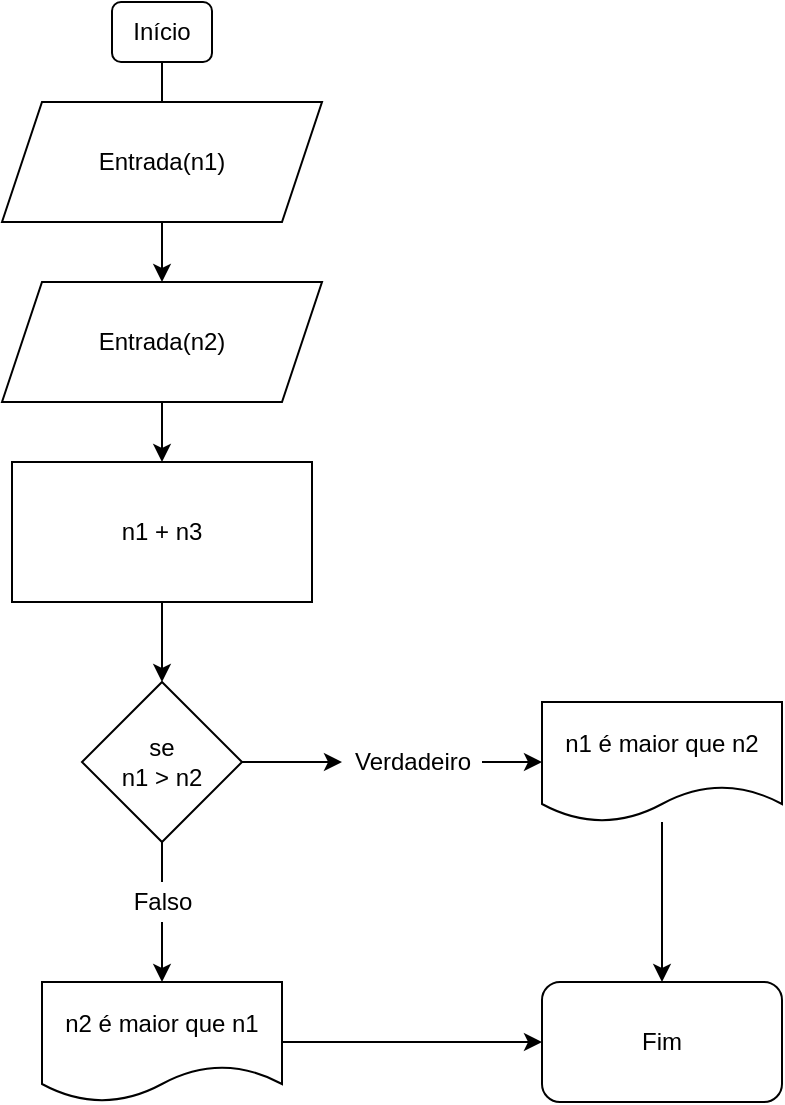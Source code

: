 <mxfile version="17.1.3" type="github">
  <diagram id="C5RBs43oDa-KdzZeNtuy" name="Page-1">
    <mxGraphModel dx="1021" dy="567" grid="1" gridSize="10" guides="1" tooltips="1" connect="1" arrows="1" fold="1" page="1" pageScale="1" pageWidth="827" pageHeight="1169" math="0" shadow="0">
      <root>
        <mxCell id="WIyWlLk6GJQsqaUBKTNV-0" />
        <mxCell id="WIyWlLk6GJQsqaUBKTNV-1" parent="WIyWlLk6GJQsqaUBKTNV-0" />
        <mxCell id="kwp5cQmBncjfe89Hnnms-8" value="" style="edgeStyle=orthogonalEdgeStyle;rounded=0;orthogonalLoop=1;jettySize=auto;html=1;startArrow=none;" parent="WIyWlLk6GJQsqaUBKTNV-1" source="kwp5cQmBncjfe89Hnnms-3" target="kwp5cQmBncjfe89Hnnms-7" edge="1">
          <mxGeometry relative="1" as="geometry" />
        </mxCell>
        <mxCell id="kwp5cQmBncjfe89Hnnms-0" value="Início" style="rounded=1;whiteSpace=wrap;html=1;" parent="WIyWlLk6GJQsqaUBKTNV-1" vertex="1">
          <mxGeometry x="365" y="40" width="50" height="30" as="geometry" />
        </mxCell>
        <mxCell id="QzkUYSt6bilC9rGFEcQx-15" value="" style="edgeStyle=orthogonalEdgeStyle;rounded=0;orthogonalLoop=1;jettySize=auto;html=1;" edge="1" parent="WIyWlLk6GJQsqaUBKTNV-1" source="kwp5cQmBncjfe89Hnnms-5" target="QzkUYSt6bilC9rGFEcQx-2">
          <mxGeometry relative="1" as="geometry" />
        </mxCell>
        <mxCell id="kwp5cQmBncjfe89Hnnms-5" value="n1 + n3" style="rounded=0;whiteSpace=wrap;html=1;" parent="WIyWlLk6GJQsqaUBKTNV-1" vertex="1">
          <mxGeometry x="315" y="270" width="150" height="70" as="geometry" />
        </mxCell>
        <mxCell id="kwp5cQmBncjfe89Hnnms-9" value="" style="edgeStyle=orthogonalEdgeStyle;rounded=0;orthogonalLoop=1;jettySize=auto;html=1;" parent="WIyWlLk6GJQsqaUBKTNV-1" source="kwp5cQmBncjfe89Hnnms-7" target="kwp5cQmBncjfe89Hnnms-5" edge="1">
          <mxGeometry relative="1" as="geometry" />
        </mxCell>
        <mxCell id="kwp5cQmBncjfe89Hnnms-7" value="Entrada(n2)" style="shape=parallelogram;perimeter=parallelogramPerimeter;whiteSpace=wrap;html=1;fixedSize=1;" parent="WIyWlLk6GJQsqaUBKTNV-1" vertex="1">
          <mxGeometry x="310" y="180" width="160" height="60" as="geometry" />
        </mxCell>
        <mxCell id="kwp5cQmBncjfe89Hnnms-3" value="Entrada(n1)" style="shape=parallelogram;perimeter=parallelogramPerimeter;whiteSpace=wrap;html=1;fixedSize=1;" parent="WIyWlLk6GJQsqaUBKTNV-1" vertex="1">
          <mxGeometry x="310" y="90" width="160" height="60" as="geometry" />
        </mxCell>
        <mxCell id="QzkUYSt6bilC9rGFEcQx-0" value="" style="edgeStyle=orthogonalEdgeStyle;rounded=0;orthogonalLoop=1;jettySize=auto;html=1;endArrow=none;" edge="1" parent="WIyWlLk6GJQsqaUBKTNV-1" source="kwp5cQmBncjfe89Hnnms-0" target="kwp5cQmBncjfe89Hnnms-3">
          <mxGeometry relative="1" as="geometry">
            <mxPoint x="475" y="70" as="sourcePoint" />
            <mxPoint x="462.5" y="170" as="targetPoint" />
          </mxGeometry>
        </mxCell>
        <mxCell id="QzkUYSt6bilC9rGFEcQx-6" style="edgeStyle=orthogonalEdgeStyle;rounded=0;orthogonalLoop=1;jettySize=auto;html=1;entryX=0.5;entryY=0;entryDx=0;entryDy=0;startArrow=none;" edge="1" parent="WIyWlLk6GJQsqaUBKTNV-1" source="QzkUYSt6bilC9rGFEcQx-7" target="QzkUYSt6bilC9rGFEcQx-14">
          <mxGeometry relative="1" as="geometry">
            <mxPoint x="475" y="540" as="targetPoint" />
            <Array as="points">
              <mxPoint x="390" y="520" />
            </Array>
          </mxGeometry>
        </mxCell>
        <mxCell id="QzkUYSt6bilC9rGFEcQx-19" value="" style="edgeStyle=orthogonalEdgeStyle;rounded=0;orthogonalLoop=1;jettySize=auto;html=1;" edge="1" parent="WIyWlLk6GJQsqaUBKTNV-1" source="QzkUYSt6bilC9rGFEcQx-2" target="QzkUYSt6bilC9rGFEcQx-9">
          <mxGeometry relative="1" as="geometry" />
        </mxCell>
        <mxCell id="QzkUYSt6bilC9rGFEcQx-2" value="se &lt;br&gt;n1 &amp;gt; n2" style="rhombus;whiteSpace=wrap;html=1;" vertex="1" parent="WIyWlLk6GJQsqaUBKTNV-1">
          <mxGeometry x="350" y="380" width="80" height="80" as="geometry" />
        </mxCell>
        <mxCell id="QzkUYSt6bilC9rGFEcQx-7" value="Falso" style="text;html=1;resizable=0;autosize=1;align=center;verticalAlign=middle;points=[];fillColor=none;strokeColor=none;rounded=0;" vertex="1" parent="WIyWlLk6GJQsqaUBKTNV-1">
          <mxGeometry x="370" y="480" width="40" height="20" as="geometry" />
        </mxCell>
        <mxCell id="QzkUYSt6bilC9rGFEcQx-8" value="" style="edgeStyle=orthogonalEdgeStyle;rounded=0;orthogonalLoop=1;jettySize=auto;html=1;entryX=0.5;entryY=0;entryDx=0;entryDy=0;endArrow=none;" edge="1" parent="WIyWlLk6GJQsqaUBKTNV-1" source="QzkUYSt6bilC9rGFEcQx-2" target="QzkUYSt6bilC9rGFEcQx-7">
          <mxGeometry relative="1" as="geometry">
            <mxPoint x="475" y="450" as="sourcePoint" />
            <mxPoint x="475" y="540" as="targetPoint" />
            <Array as="points">
              <mxPoint x="390" y="480" />
            </Array>
          </mxGeometry>
        </mxCell>
        <mxCell id="QzkUYSt6bilC9rGFEcQx-18" value="" style="edgeStyle=orthogonalEdgeStyle;rounded=0;orthogonalLoop=1;jettySize=auto;html=1;" edge="1" parent="WIyWlLk6GJQsqaUBKTNV-1" source="QzkUYSt6bilC9rGFEcQx-9" target="QzkUYSt6bilC9rGFEcQx-13">
          <mxGeometry relative="1" as="geometry" />
        </mxCell>
        <mxCell id="QzkUYSt6bilC9rGFEcQx-9" value="Verdadeiro" style="text;html=1;resizable=0;autosize=1;align=center;verticalAlign=middle;points=[];fillColor=none;strokeColor=none;rounded=0;" vertex="1" parent="WIyWlLk6GJQsqaUBKTNV-1">
          <mxGeometry x="480" y="410" width="70" height="20" as="geometry" />
        </mxCell>
        <mxCell id="QzkUYSt6bilC9rGFEcQx-22" value="" style="edgeStyle=orthogonalEdgeStyle;rounded=0;orthogonalLoop=1;jettySize=auto;html=1;" edge="1" parent="WIyWlLk6GJQsqaUBKTNV-1" source="QzkUYSt6bilC9rGFEcQx-13" target="QzkUYSt6bilC9rGFEcQx-20">
          <mxGeometry relative="1" as="geometry" />
        </mxCell>
        <mxCell id="QzkUYSt6bilC9rGFEcQx-13" value="n1 é maior que n2" style="shape=document;whiteSpace=wrap;html=1;boundedLbl=1;" vertex="1" parent="WIyWlLk6GJQsqaUBKTNV-1">
          <mxGeometry x="580" y="390" width="120" height="60" as="geometry" />
        </mxCell>
        <mxCell id="QzkUYSt6bilC9rGFEcQx-21" value="" style="edgeStyle=orthogonalEdgeStyle;rounded=0;orthogonalLoop=1;jettySize=auto;html=1;" edge="1" parent="WIyWlLk6GJQsqaUBKTNV-1" source="QzkUYSt6bilC9rGFEcQx-14" target="QzkUYSt6bilC9rGFEcQx-20">
          <mxGeometry relative="1" as="geometry" />
        </mxCell>
        <mxCell id="QzkUYSt6bilC9rGFEcQx-14" value="n2 é maior que n1" style="shape=document;whiteSpace=wrap;html=1;boundedLbl=1;" vertex="1" parent="WIyWlLk6GJQsqaUBKTNV-1">
          <mxGeometry x="330" y="530" width="120" height="60" as="geometry" />
        </mxCell>
        <mxCell id="QzkUYSt6bilC9rGFEcQx-20" value="Fim" style="rounded=1;whiteSpace=wrap;html=1;" vertex="1" parent="WIyWlLk6GJQsqaUBKTNV-1">
          <mxGeometry x="580" y="530" width="120" height="60" as="geometry" />
        </mxCell>
      </root>
    </mxGraphModel>
  </diagram>
</mxfile>
